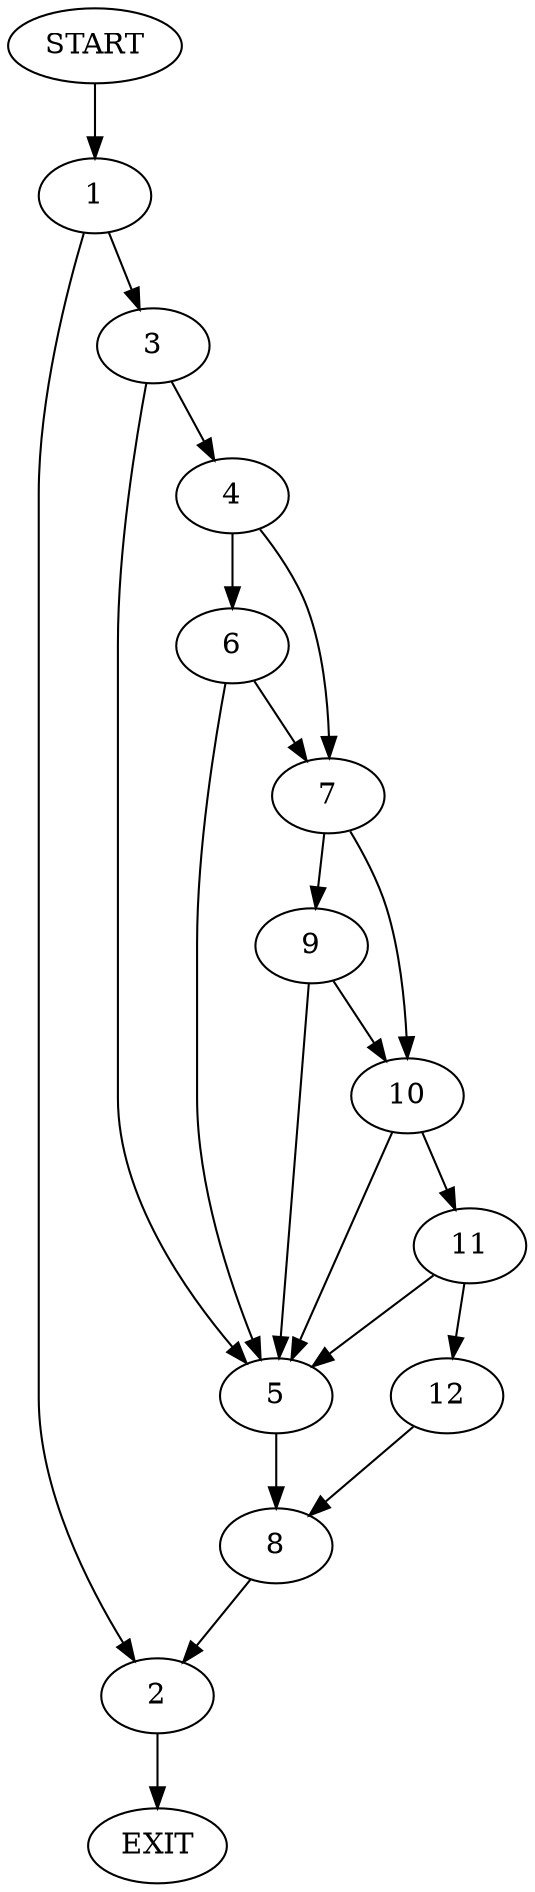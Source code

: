 digraph {
0 [label="START"];
1;
2;
3;
4;
5;
6;
7;
8;
9;
10;
11;
12;
13 [label="EXIT"];
0 -> 1;
1 -> 2;
1 -> 3;
2 -> 13;
3 -> 4;
3 -> 5;
4 -> 6;
4 -> 7;
5 -> 8;
6 -> 5;
6 -> 7;
7 -> 9;
7 -> 10;
9 -> 5;
9 -> 10;
10 -> 5;
10 -> 11;
11 -> 5;
11 -> 12;
12 -> 8;
8 -> 2;
}